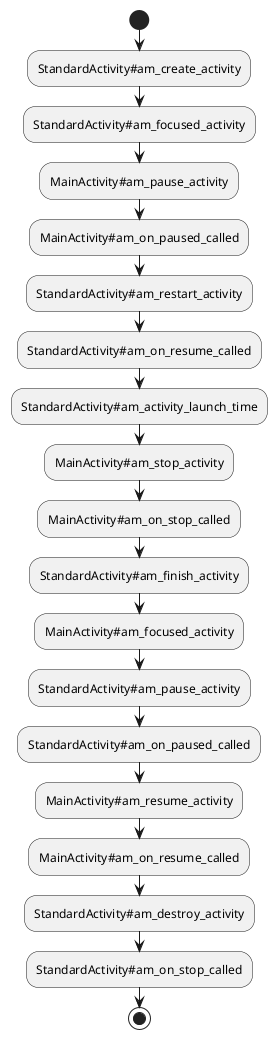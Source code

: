 @startuml

start

-StandardActivity#am_create_activity
-StandardActivity#am_focused_activity
-MainActivity#am_pause_activity
-MainActivity#am_on_paused_called
-StandardActivity#am_restart_activity
-StandardActivity#am_on_resume_called
-StandardActivity#am_activity_launch_time
-MainActivity#am_stop_activity
-MainActivity#am_on_stop_called

-StandardActivity#am_finish_activity
-MainActivity#am_focused_activity
-StandardActivity#am_pause_activity
-StandardActivity#am_on_paused_called
-MainActivity#am_resume_activity
-MainActivity#am_on_resume_called
-StandardActivity#am_destroy_activity
-StandardActivity#am_on_stop_called

stop

@enduml